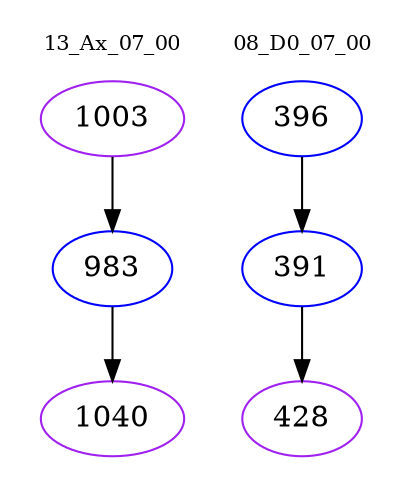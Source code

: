 digraph{
subgraph cluster_0 {
color = white
label = "13_Ax_07_00";
fontsize=10;
T0_1003 [label="1003", color="purple"]
T0_1003 -> T0_983 [color="black"]
T0_983 [label="983", color="blue"]
T0_983 -> T0_1040 [color="black"]
T0_1040 [label="1040", color="purple"]
}
subgraph cluster_1 {
color = white
label = "08_D0_07_00";
fontsize=10;
T1_396 [label="396", color="blue"]
T1_396 -> T1_391 [color="black"]
T1_391 [label="391", color="blue"]
T1_391 -> T1_428 [color="black"]
T1_428 [label="428", color="purple"]
}
}

